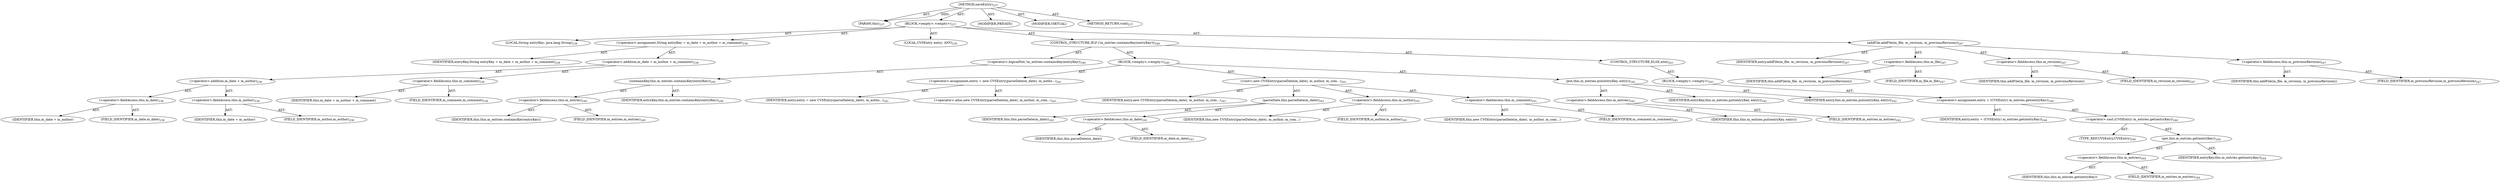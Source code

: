 digraph "saveEntry" {  
"111669149703" [label = <(METHOD,saveEntry)<SUB>237</SUB>> ]
"115964116995" [label = <(PARAM,this)<SUB>237</SUB>> ]
"25769803801" [label = <(BLOCK,&lt;empty&gt;,&lt;empty&gt;)<SUB>237</SUB>> ]
"94489280520" [label = <(LOCAL,String entryKey: java.lang.String)<SUB>238</SUB>> ]
"30064771183" [label = <(&lt;operator&gt;.assignment,String entryKey = m_date + m_author + m_comment)<SUB>238</SUB>> ]
"68719476814" [label = <(IDENTIFIER,entryKey,String entryKey = m_date + m_author + m_comment)<SUB>238</SUB>> ]
"30064771184" [label = <(&lt;operator&gt;.addition,m_date + m_author + m_comment)<SUB>238</SUB>> ]
"30064771185" [label = <(&lt;operator&gt;.addition,m_date + m_author)<SUB>238</SUB>> ]
"30064771186" [label = <(&lt;operator&gt;.fieldAccess,this.m_date)<SUB>238</SUB>> ]
"68719476815" [label = <(IDENTIFIER,this,m_date + m_author)> ]
"55834574885" [label = <(FIELD_IDENTIFIER,m_date,m_date)<SUB>238</SUB>> ]
"30064771187" [label = <(&lt;operator&gt;.fieldAccess,this.m_author)<SUB>238</SUB>> ]
"68719476816" [label = <(IDENTIFIER,this,m_date + m_author)> ]
"55834574886" [label = <(FIELD_IDENTIFIER,m_author,m_author)<SUB>238</SUB>> ]
"30064771188" [label = <(&lt;operator&gt;.fieldAccess,this.m_comment)<SUB>238</SUB>> ]
"68719476817" [label = <(IDENTIFIER,this,m_date + m_author + m_comment)> ]
"55834574887" [label = <(FIELD_IDENTIFIER,m_comment,m_comment)<SUB>238</SUB>> ]
"94489280521" [label = <(LOCAL,CVSEntry entry: ANY)<SUB>239</SUB>> ]
"47244640273" [label = <(CONTROL_STRUCTURE,IF,if (!m_entries.containsKey(entryKey)))<SUB>240</SUB>> ]
"30064771189" [label = <(&lt;operator&gt;.logicalNot,!m_entries.containsKey(entryKey))<SUB>240</SUB>> ]
"30064771190" [label = <(containsKey,this.m_entries.containsKey(entryKey))<SUB>240</SUB>> ]
"30064771191" [label = <(&lt;operator&gt;.fieldAccess,this.m_entries)<SUB>240</SUB>> ]
"68719476818" [label = <(IDENTIFIER,this,this.m_entries.containsKey(entryKey))> ]
"55834574888" [label = <(FIELD_IDENTIFIER,m_entries,m_entries)<SUB>240</SUB>> ]
"68719476819" [label = <(IDENTIFIER,entryKey,this.m_entries.containsKey(entryKey))<SUB>240</SUB>> ]
"25769803802" [label = <(BLOCK,&lt;empty&gt;,&lt;empty&gt;)<SUB>240</SUB>> ]
"30064771192" [label = <(&lt;operator&gt;.assignment,entry = new CVSEntry(parseDate(m_date), m_autho...)<SUB>241</SUB>> ]
"68719476820" [label = <(IDENTIFIER,entry,entry = new CVSEntry(parseDate(m_date), m_autho...)<SUB>241</SUB>> ]
"30064771193" [label = <(&lt;operator&gt;.alloc,new CVSEntry(parseDate(m_date), m_author, m_com...)<SUB>241</SUB>> ]
"30064771194" [label = <(&lt;init&gt;,new CVSEntry(parseDate(m_date), m_author, m_com...)<SUB>241</SUB>> ]
"68719476821" [label = <(IDENTIFIER,entry,new CVSEntry(parseDate(m_date), m_author, m_com...)<SUB>241</SUB>> ]
"30064771195" [label = <(parseDate,this.parseDate(m_date))<SUB>241</SUB>> ]
"68719476744" [label = <(IDENTIFIER,this,this.parseDate(m_date))<SUB>241</SUB>> ]
"30064771196" [label = <(&lt;operator&gt;.fieldAccess,this.m_date)<SUB>241</SUB>> ]
"68719476822" [label = <(IDENTIFIER,this,this.parseDate(m_date))> ]
"55834574889" [label = <(FIELD_IDENTIFIER,m_date,m_date)<SUB>241</SUB>> ]
"30064771197" [label = <(&lt;operator&gt;.fieldAccess,this.m_author)<SUB>241</SUB>> ]
"68719476823" [label = <(IDENTIFIER,this,new CVSEntry(parseDate(m_date), m_author, m_com...)> ]
"55834574890" [label = <(FIELD_IDENTIFIER,m_author,m_author)<SUB>241</SUB>> ]
"30064771198" [label = <(&lt;operator&gt;.fieldAccess,this.m_comment)<SUB>241</SUB>> ]
"68719476824" [label = <(IDENTIFIER,this,new CVSEntry(parseDate(m_date), m_author, m_com...)> ]
"55834574891" [label = <(FIELD_IDENTIFIER,m_comment,m_comment)<SUB>241</SUB>> ]
"30064771199" [label = <(put,this.m_entries.put(entryKey, entry))<SUB>242</SUB>> ]
"30064771200" [label = <(&lt;operator&gt;.fieldAccess,this.m_entries)<SUB>242</SUB>> ]
"68719476825" [label = <(IDENTIFIER,this,this.m_entries.put(entryKey, entry))> ]
"55834574892" [label = <(FIELD_IDENTIFIER,m_entries,m_entries)<SUB>242</SUB>> ]
"68719476826" [label = <(IDENTIFIER,entryKey,this.m_entries.put(entryKey, entry))<SUB>242</SUB>> ]
"68719476827" [label = <(IDENTIFIER,entry,this.m_entries.put(entryKey, entry))<SUB>242</SUB>> ]
"47244640274" [label = <(CONTROL_STRUCTURE,ELSE,else)<SUB>243</SUB>> ]
"25769803803" [label = <(BLOCK,&lt;empty&gt;,&lt;empty&gt;)<SUB>243</SUB>> ]
"30064771201" [label = <(&lt;operator&gt;.assignment,entry = (CVSEntry) m_entries.get(entryKey))<SUB>244</SUB>> ]
"68719476828" [label = <(IDENTIFIER,entry,entry = (CVSEntry) m_entries.get(entryKey))<SUB>244</SUB>> ]
"30064771202" [label = <(&lt;operator&gt;.cast,(CVSEntry) m_entries.get(entryKey))<SUB>244</SUB>> ]
"180388626445" [label = <(TYPE_REF,CVSEntry,CVSEntry)<SUB>244</SUB>> ]
"30064771203" [label = <(get,this.m_entries.get(entryKey))<SUB>244</SUB>> ]
"30064771204" [label = <(&lt;operator&gt;.fieldAccess,this.m_entries)<SUB>244</SUB>> ]
"68719476829" [label = <(IDENTIFIER,this,this.m_entries.get(entryKey))> ]
"55834574893" [label = <(FIELD_IDENTIFIER,m_entries,m_entries)<SUB>244</SUB>> ]
"68719476830" [label = <(IDENTIFIER,entryKey,this.m_entries.get(entryKey))<SUB>244</SUB>> ]
"30064771205" [label = <(addFile,addFile(m_file, m_revision, m_previousRevision))<SUB>247</SUB>> ]
"68719476831" [label = <(IDENTIFIER,entry,addFile(m_file, m_revision, m_previousRevision))<SUB>247</SUB>> ]
"30064771206" [label = <(&lt;operator&gt;.fieldAccess,this.m_file)<SUB>247</SUB>> ]
"68719476832" [label = <(IDENTIFIER,this,addFile(m_file, m_revision, m_previousRevision))> ]
"55834574894" [label = <(FIELD_IDENTIFIER,m_file,m_file)<SUB>247</SUB>> ]
"30064771207" [label = <(&lt;operator&gt;.fieldAccess,this.m_revision)<SUB>247</SUB>> ]
"68719476833" [label = <(IDENTIFIER,this,addFile(m_file, m_revision, m_previousRevision))> ]
"55834574895" [label = <(FIELD_IDENTIFIER,m_revision,m_revision)<SUB>247</SUB>> ]
"30064771208" [label = <(&lt;operator&gt;.fieldAccess,this.m_previousRevision)<SUB>247</SUB>> ]
"68719476834" [label = <(IDENTIFIER,this,addFile(m_file, m_revision, m_previousRevision))> ]
"55834574896" [label = <(FIELD_IDENTIFIER,m_previousRevision,m_previousRevision)<SUB>247</SUB>> ]
"133143986209" [label = <(MODIFIER,PRIVATE)> ]
"133143986210" [label = <(MODIFIER,VIRTUAL)> ]
"128849018887" [label = <(METHOD_RETURN,void)<SUB>237</SUB>> ]
  "111669149703" -> "115964116995"  [ label = "AST: "] 
  "111669149703" -> "25769803801"  [ label = "AST: "] 
  "111669149703" -> "133143986209"  [ label = "AST: "] 
  "111669149703" -> "133143986210"  [ label = "AST: "] 
  "111669149703" -> "128849018887"  [ label = "AST: "] 
  "25769803801" -> "94489280520"  [ label = "AST: "] 
  "25769803801" -> "30064771183"  [ label = "AST: "] 
  "25769803801" -> "94489280521"  [ label = "AST: "] 
  "25769803801" -> "47244640273"  [ label = "AST: "] 
  "25769803801" -> "30064771205"  [ label = "AST: "] 
  "30064771183" -> "68719476814"  [ label = "AST: "] 
  "30064771183" -> "30064771184"  [ label = "AST: "] 
  "30064771184" -> "30064771185"  [ label = "AST: "] 
  "30064771184" -> "30064771188"  [ label = "AST: "] 
  "30064771185" -> "30064771186"  [ label = "AST: "] 
  "30064771185" -> "30064771187"  [ label = "AST: "] 
  "30064771186" -> "68719476815"  [ label = "AST: "] 
  "30064771186" -> "55834574885"  [ label = "AST: "] 
  "30064771187" -> "68719476816"  [ label = "AST: "] 
  "30064771187" -> "55834574886"  [ label = "AST: "] 
  "30064771188" -> "68719476817"  [ label = "AST: "] 
  "30064771188" -> "55834574887"  [ label = "AST: "] 
  "47244640273" -> "30064771189"  [ label = "AST: "] 
  "47244640273" -> "25769803802"  [ label = "AST: "] 
  "47244640273" -> "47244640274"  [ label = "AST: "] 
  "30064771189" -> "30064771190"  [ label = "AST: "] 
  "30064771190" -> "30064771191"  [ label = "AST: "] 
  "30064771190" -> "68719476819"  [ label = "AST: "] 
  "30064771191" -> "68719476818"  [ label = "AST: "] 
  "30064771191" -> "55834574888"  [ label = "AST: "] 
  "25769803802" -> "30064771192"  [ label = "AST: "] 
  "25769803802" -> "30064771194"  [ label = "AST: "] 
  "25769803802" -> "30064771199"  [ label = "AST: "] 
  "30064771192" -> "68719476820"  [ label = "AST: "] 
  "30064771192" -> "30064771193"  [ label = "AST: "] 
  "30064771194" -> "68719476821"  [ label = "AST: "] 
  "30064771194" -> "30064771195"  [ label = "AST: "] 
  "30064771194" -> "30064771197"  [ label = "AST: "] 
  "30064771194" -> "30064771198"  [ label = "AST: "] 
  "30064771195" -> "68719476744"  [ label = "AST: "] 
  "30064771195" -> "30064771196"  [ label = "AST: "] 
  "30064771196" -> "68719476822"  [ label = "AST: "] 
  "30064771196" -> "55834574889"  [ label = "AST: "] 
  "30064771197" -> "68719476823"  [ label = "AST: "] 
  "30064771197" -> "55834574890"  [ label = "AST: "] 
  "30064771198" -> "68719476824"  [ label = "AST: "] 
  "30064771198" -> "55834574891"  [ label = "AST: "] 
  "30064771199" -> "30064771200"  [ label = "AST: "] 
  "30064771199" -> "68719476826"  [ label = "AST: "] 
  "30064771199" -> "68719476827"  [ label = "AST: "] 
  "30064771200" -> "68719476825"  [ label = "AST: "] 
  "30064771200" -> "55834574892"  [ label = "AST: "] 
  "47244640274" -> "25769803803"  [ label = "AST: "] 
  "25769803803" -> "30064771201"  [ label = "AST: "] 
  "30064771201" -> "68719476828"  [ label = "AST: "] 
  "30064771201" -> "30064771202"  [ label = "AST: "] 
  "30064771202" -> "180388626445"  [ label = "AST: "] 
  "30064771202" -> "30064771203"  [ label = "AST: "] 
  "30064771203" -> "30064771204"  [ label = "AST: "] 
  "30064771203" -> "68719476830"  [ label = "AST: "] 
  "30064771204" -> "68719476829"  [ label = "AST: "] 
  "30064771204" -> "55834574893"  [ label = "AST: "] 
  "30064771205" -> "68719476831"  [ label = "AST: "] 
  "30064771205" -> "30064771206"  [ label = "AST: "] 
  "30064771205" -> "30064771207"  [ label = "AST: "] 
  "30064771205" -> "30064771208"  [ label = "AST: "] 
  "30064771206" -> "68719476832"  [ label = "AST: "] 
  "30064771206" -> "55834574894"  [ label = "AST: "] 
  "30064771207" -> "68719476833"  [ label = "AST: "] 
  "30064771207" -> "55834574895"  [ label = "AST: "] 
  "30064771208" -> "68719476834"  [ label = "AST: "] 
  "30064771208" -> "55834574896"  [ label = "AST: "] 
  "111669149703" -> "115964116995"  [ label = "DDG: "] 
}
